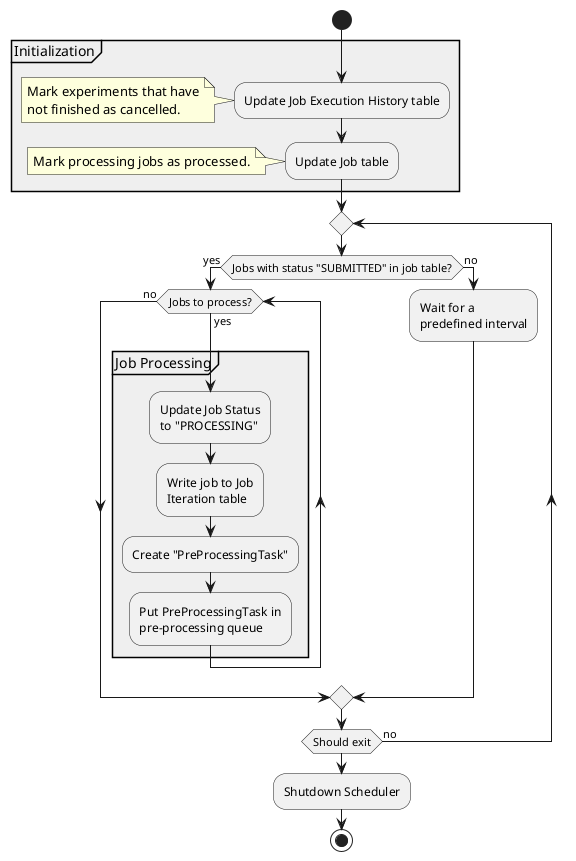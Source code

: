 @startuml
 
start
partition #00000010 Initialization {
    :Update Job Execution History table;
    note left
        Mark experiments that have
        not finished as cancelled.
    end note
    :Update Job table;
    note left
        Mark processing jobs as processed.
    end note
}
repeat
    if (Jobs with status "SUBMITTED" in job table?) then (yes)
        while (Jobs to process?) is (yes)
            partition #00000010 Job Processing {
                :Update Job Status
                to "PROCESSING";
                :Write job to Job
                Iteration table;
                :Create "PreProcessingTask";
                :Put PreProcessingTask in
                pre-processing queue;
            }
        endwhile (no)
    else (no)
        :Wait for a
        predefined interval;
    endif
repeat while (Should exit) is (no)

:Shutdown Scheduler;

stop
@enduml
